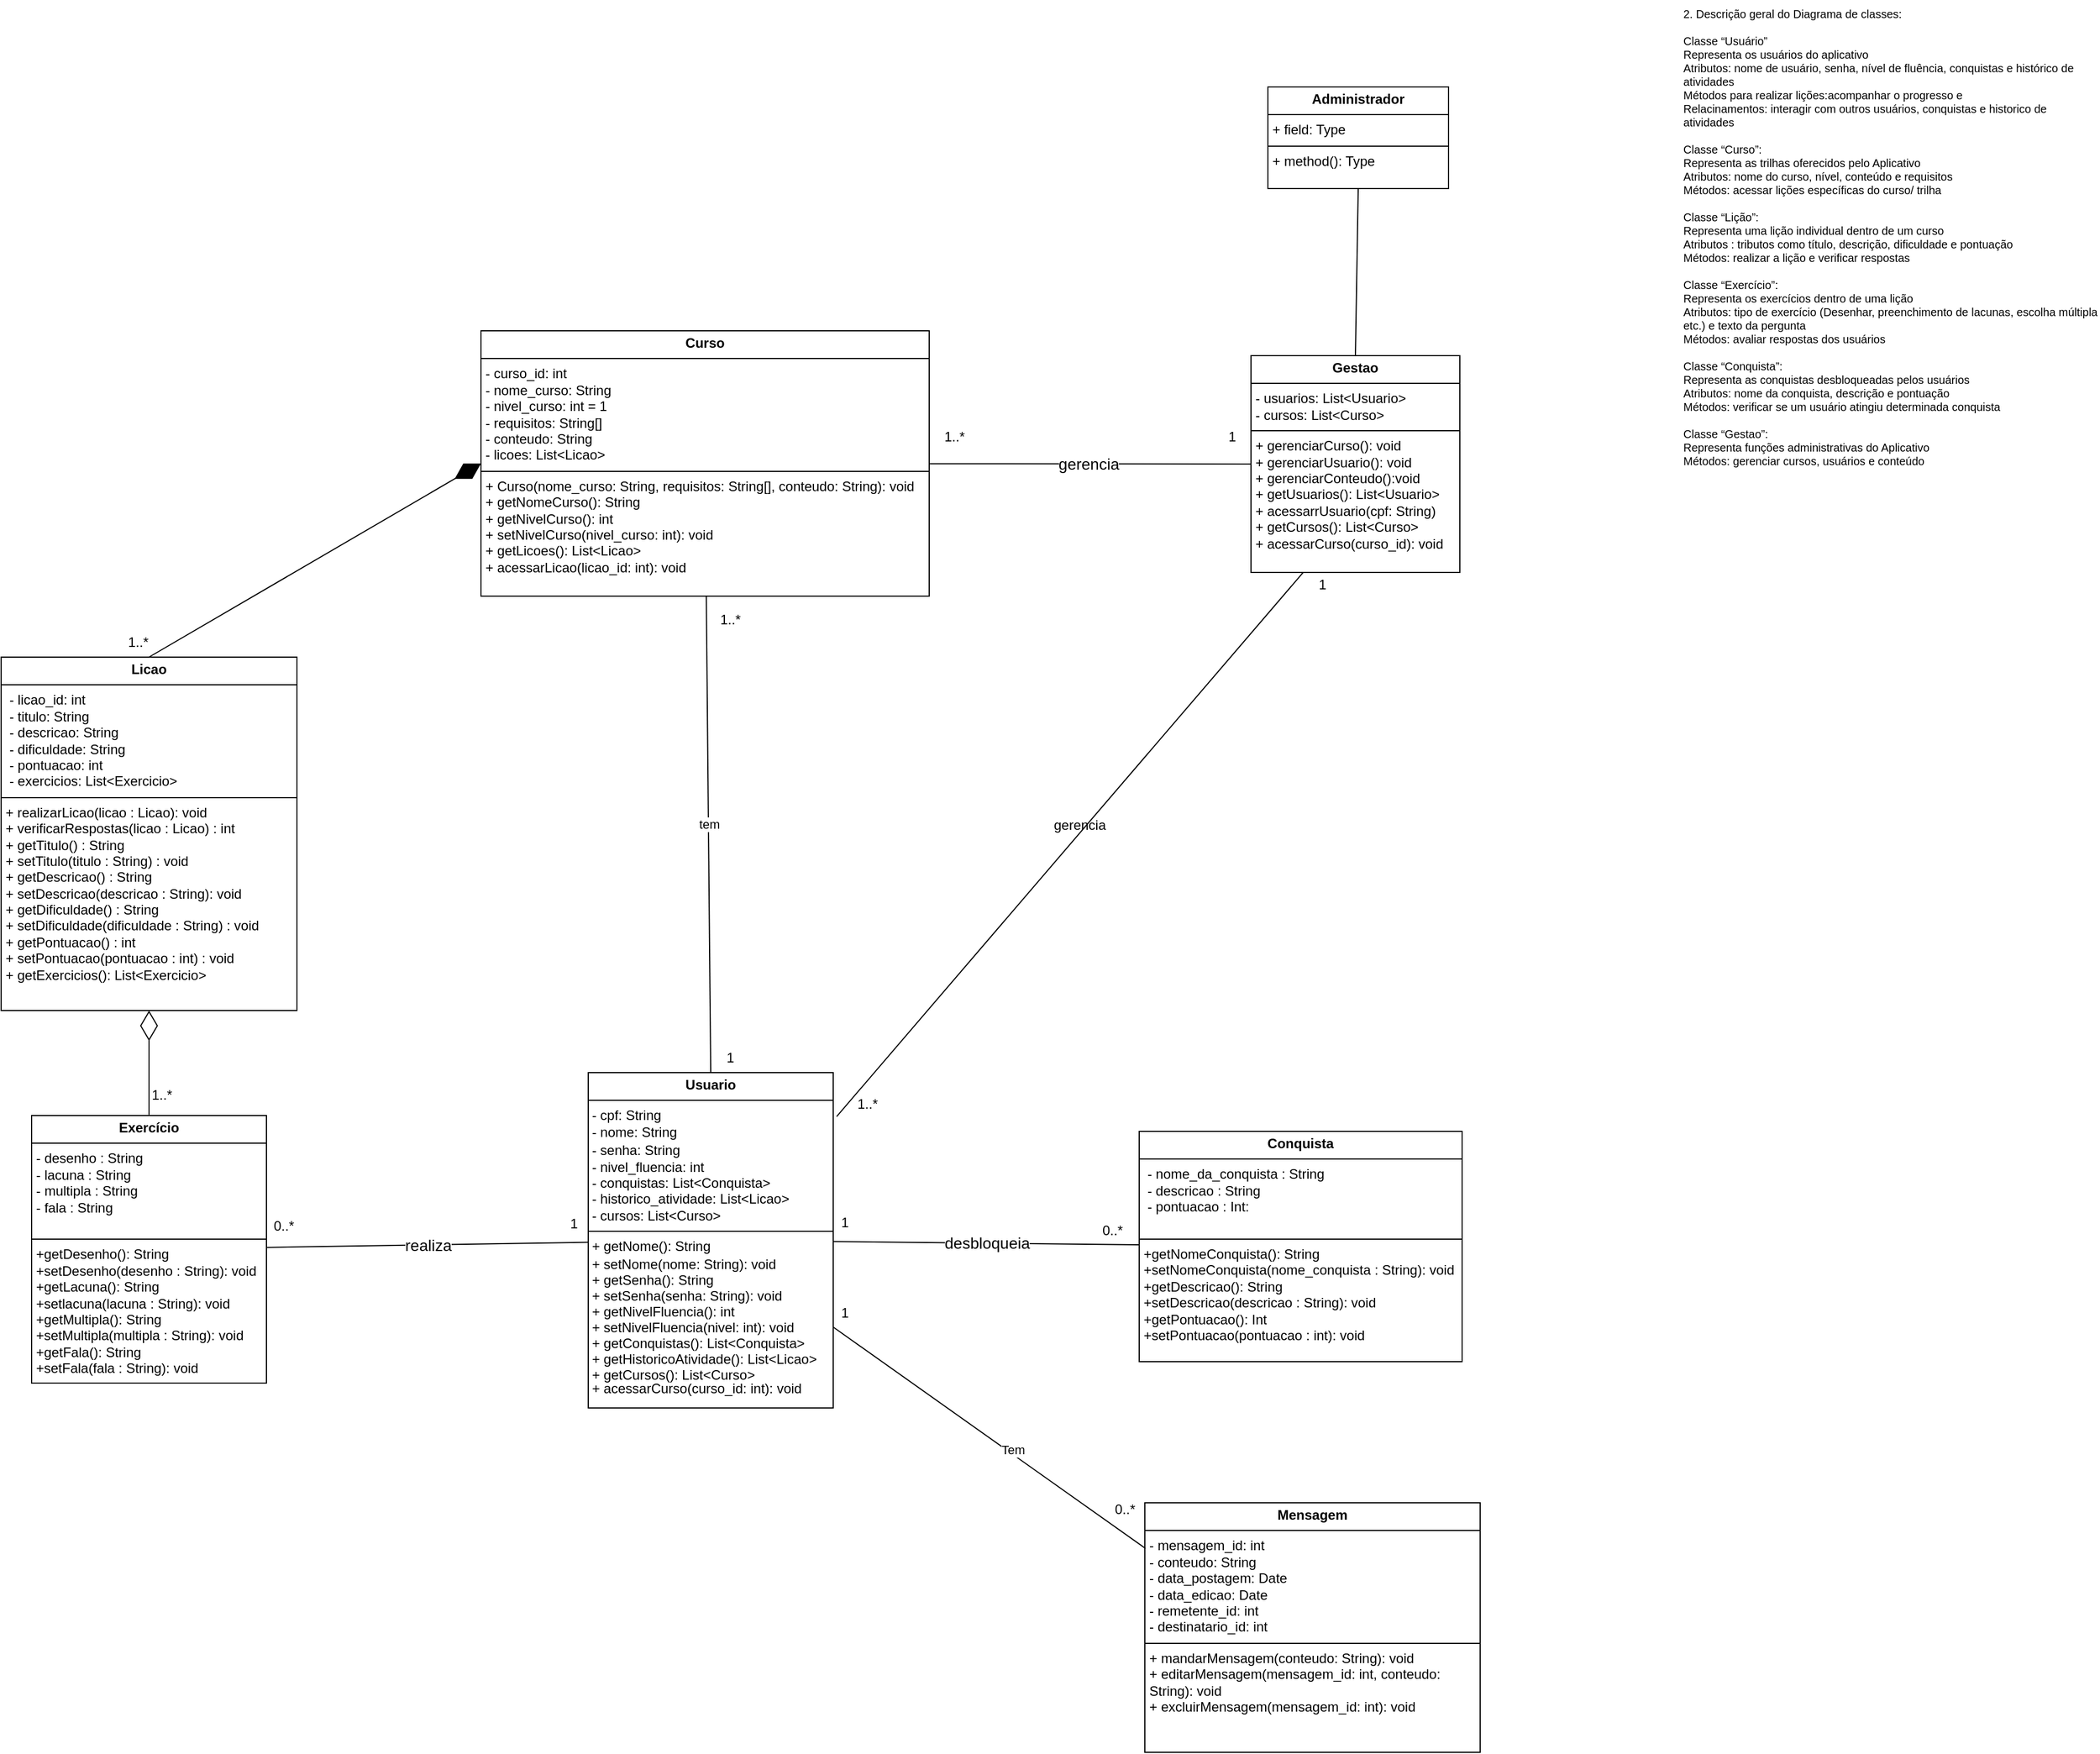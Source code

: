 <mxfile version="24.4.13" type="google">
  <diagram id="C5RBs43oDa-KdzZeNtuy" name="Page-1">
    <mxGraphModel grid="0" page="1" gridSize="10" guides="1" tooltips="1" connect="1" arrows="1" fold="1" pageScale="1" pageWidth="2000" pageHeight="2000" math="0" shadow="0">
      <root>
        <mxCell id="WIyWlLk6GJQsqaUBKTNV-0" />
        <mxCell id="WIyWlLk6GJQsqaUBKTNV-1" parent="WIyWlLk6GJQsqaUBKTNV-0" />
        <mxCell id="uLHPd-WeLsKuOtU__SRb-10" value="&lt;p style=&quot;margin:0px;margin-top:4px;text-align:center;&quot;&gt;&lt;b&gt;Usuario&lt;/b&gt;&lt;/p&gt;&lt;hr size=&quot;1&quot; style=&quot;border-style:solid;&quot;&gt;&amp;nbsp;- cpf: String&lt;br&gt;&lt;div&gt;&amp;nbsp;- nome: String&lt;div style=&quot;height:2px;&quot;&gt;&amp;nbsp;&lt;/div&gt;&amp;nbsp;- senha: String&lt;div&gt;&amp;nbsp;- nivel_fluencia: int&lt;/div&gt;&lt;div&gt;&amp;nbsp;- conquistas: List&amp;lt;Conquista&amp;gt;&lt;/div&gt;&lt;div&gt;&amp;nbsp;- historico_atividade: List&amp;lt;Licao&amp;gt;&lt;/div&gt;&lt;div&gt;&amp;nbsp;- cursos: List&amp;lt;Curso&amp;gt;&lt;br&gt;&lt;hr size=&quot;1&quot; style=&quot;border-style:solid;&quot;&gt;&lt;div style=&quot;height:2px;&quot;&gt;&amp;nbsp;+ getNome(): String&lt;/div&gt;&lt;/div&gt;&lt;div style=&quot;height:2px;&quot;&gt;&lt;br&gt;&lt;/div&gt;&lt;div style=&quot;height:2px;&quot;&gt;&lt;br&gt;&lt;/div&gt;&lt;div style=&quot;height:2px;&quot;&gt;&lt;br&gt;&lt;/div&gt;&lt;div style=&quot;height:2px;&quot;&gt;&lt;br&gt;&lt;/div&gt;&lt;div style=&quot;height:2px;&quot;&gt;&lt;br&gt;&lt;/div&gt;&lt;div style=&quot;height:2px;&quot;&gt;&lt;br&gt;&lt;/div&gt;&lt;div style=&quot;height:2px;&quot;&gt;&lt;br&gt;&lt;/div&gt;&lt;div style=&quot;height:2px;&quot;&gt;&amp;nbsp;+ setNome(nome: String): void&lt;br&gt;&lt;/div&gt;&lt;div style=&quot;height:2px;&quot;&gt;&lt;br&gt;&lt;/div&gt;&lt;div style=&quot;height:2px;&quot;&gt;&lt;br&gt;&lt;/div&gt;&lt;div style=&quot;height:2px;&quot;&gt;&lt;br&gt;&lt;/div&gt;&lt;div style=&quot;height:2px;&quot;&gt;&lt;br&gt;&lt;/div&gt;&lt;div style=&quot;height:2px;&quot;&gt;&lt;br&gt;&lt;/div&gt;&lt;div style=&quot;height:2px;&quot;&gt;&lt;br&gt;&lt;/div&gt;&lt;div style=&quot;height:2px;&quot;&gt;&amp;nbsp;&lt;span style=&quot;background-color: initial;&quot;&gt;+ getSenha(): String&lt;/span&gt;&lt;/div&gt;&lt;div style=&quot;height:2px;&quot;&gt;&lt;span style=&quot;background-color: initial;&quot;&gt;&lt;br&gt;&lt;/span&gt;&lt;/div&gt;&lt;div style=&quot;height:2px;&quot;&gt;&lt;span style=&quot;background-color: initial;&quot;&gt;&lt;br&gt;&lt;/span&gt;&lt;/div&gt;&lt;div style=&quot;height:2px;&quot;&gt;&lt;br&gt;&lt;/div&gt;&lt;div style=&quot;height:2px;&quot;&gt;&lt;span style=&quot;background-color: initial;&quot;&gt;&lt;br&gt;&lt;/span&gt;&lt;/div&gt;&lt;div style=&quot;height:2px;&quot;&gt;&lt;span style=&quot;background-color: initial;&quot;&gt;&lt;br&gt;&lt;/span&gt;&lt;/div&gt;&lt;div style=&quot;height:2px;&quot;&gt;&lt;span style=&quot;background-color: initial;&quot;&gt;&lt;br&gt;&lt;/span&gt;&lt;/div&gt;&lt;div style=&quot;height:2px;&quot;&gt;&lt;span style=&quot;background-color: initial;&quot;&gt;&amp;nbsp;&lt;/span&gt;&lt;span style=&quot;background-color: initial;&quot;&gt;+ setSenha(senha: String): void&lt;/span&gt;&lt;/div&gt;&lt;div style=&quot;height:2px;&quot;&gt;&lt;span style=&quot;background-color: initial;&quot;&gt;&lt;br&gt;&lt;/span&gt;&lt;/div&gt;&lt;div style=&quot;height:2px;&quot;&gt;&lt;span style=&quot;background-color: initial;&quot;&gt;&lt;br&gt;&lt;/span&gt;&lt;/div&gt;&lt;div style=&quot;height:2px;&quot;&gt;&lt;span style=&quot;background-color: initial;&quot;&gt;&lt;br&gt;&lt;/span&gt;&lt;/div&gt;&lt;div style=&quot;height:2px;&quot;&gt;&lt;br&gt;&lt;/div&gt;&lt;div style=&quot;height:2px;&quot;&gt;&lt;span style=&quot;background-color: initial;&quot;&gt;&lt;br&gt;&lt;/span&gt;&lt;/div&gt;&lt;div style=&quot;height:2px;&quot;&gt;&lt;span style=&quot;background-color: initial;&quot;&gt;&lt;br&gt;&lt;/span&gt;&lt;/div&gt;&lt;div style=&quot;height:2px;&quot;&gt;&lt;span style=&quot;background-color: initial;&quot;&gt;&amp;nbsp;&lt;/span&gt;&lt;span style=&quot;background-color: initial;&quot;&gt;+ getNivelFluencia(): int&lt;/span&gt;&lt;/div&gt;&lt;div style=&quot;height:2px;&quot;&gt;&lt;span style=&quot;background-color: initial;&quot;&gt;&lt;br&gt;&lt;/span&gt;&lt;/div&gt;&lt;div style=&quot;height:2px;&quot;&gt;&lt;span style=&quot;background-color: initial;&quot;&gt;&lt;br&gt;&lt;/span&gt;&lt;/div&gt;&lt;div style=&quot;height:2px;&quot;&gt;&lt;span style=&quot;background-color: initial;&quot;&gt;&lt;br&gt;&lt;/span&gt;&lt;/div&gt;&lt;div style=&quot;height:2px;&quot;&gt;&lt;span style=&quot;background-color: initial;&quot;&gt;&lt;br&gt;&lt;/span&gt;&lt;/div&gt;&lt;div style=&quot;height:2px;&quot;&gt;&lt;span style=&quot;background-color: initial;&quot;&gt;&lt;br&gt;&lt;/span&gt;&lt;/div&gt;&lt;div style=&quot;height:2px;&quot;&gt;&lt;br&gt;&lt;/div&gt;&lt;div style=&quot;height:2px;&quot;&gt;&lt;span style=&quot;background-color: initial;&quot;&gt;&amp;nbsp;&lt;/span&gt;&lt;span style=&quot;background-color: initial;&quot;&gt;+ setNivelFluencia(nivel: int): void&lt;/span&gt;&lt;/div&gt;&lt;div style=&quot;height:2px;&quot;&gt;&lt;span style=&quot;background-color: initial;&quot;&gt;&lt;br&gt;&lt;/span&gt;&lt;/div&gt;&lt;div style=&quot;height:2px;&quot;&gt;&lt;span style=&quot;background-color: initial;&quot;&gt;&lt;br&gt;&lt;/span&gt;&lt;/div&gt;&lt;div style=&quot;height:2px;&quot;&gt;&lt;span style=&quot;background-color: initial;&quot;&gt;&lt;br&gt;&lt;/span&gt;&lt;/div&gt;&lt;div style=&quot;height:2px;&quot;&gt;&lt;span style=&quot;background-color: initial;&quot;&gt;&lt;br&gt;&lt;/span&gt;&lt;/div&gt;&lt;div style=&quot;height:2px;&quot;&gt;&lt;br&gt;&lt;/div&gt;&lt;div style=&quot;height:2px;&quot;&gt;&lt;br&gt;&lt;/div&gt;&lt;div style=&quot;height:2px;&quot;&gt;&amp;nbsp;&lt;span style=&quot;background-color: initial;&quot;&gt;+ getConquistas(): List&amp;lt;Conquista&amp;gt;&lt;/span&gt;&lt;/div&gt;&lt;div style=&quot;height:2px;&quot;&gt;&lt;span style=&quot;background-color: initial;&quot;&gt;&lt;br&gt;&lt;/span&gt;&lt;/div&gt;&lt;div style=&quot;height:2px;&quot;&gt;&lt;span style=&quot;background-color: initial;&quot;&gt;&lt;br&gt;&lt;/span&gt;&lt;/div&gt;&lt;div style=&quot;height:2px;&quot;&gt;&lt;span style=&quot;background-color: initial;&quot;&gt;&lt;br&gt;&lt;/span&gt;&lt;/div&gt;&lt;div style=&quot;height:2px;&quot;&gt;&lt;span style=&quot;background-color: initial;&quot;&gt;&lt;br&gt;&lt;/span&gt;&lt;/div&gt;&lt;div style=&quot;height:2px;&quot;&gt;&lt;span style=&quot;background-color: initial;&quot;&gt;&lt;br&gt;&lt;/span&gt;&lt;/div&gt;&lt;div style=&quot;height:2px;&quot;&gt;&lt;span style=&quot;background-color: initial;&quot;&gt;&lt;br&gt;&lt;/span&gt;&lt;/div&gt;&lt;div style=&quot;height:2px;&quot;&gt;&lt;span style=&quot;background-color: initial;&quot;&gt;&amp;nbsp;&lt;/span&gt;&lt;span style=&quot;background-color: initial;&quot;&gt;+ getHistoricoAtividade(): List&amp;lt;Licao&amp;gt;&lt;/span&gt;&lt;/div&gt;&lt;/div&gt;&lt;div style=&quot;height:2px;&quot;&gt;&lt;span style=&quot;background-color: initial;&quot;&gt;&lt;br&gt;&lt;/span&gt;&lt;/div&gt;&lt;div style=&quot;height:2px;&quot;&gt;&lt;span style=&quot;background-color: initial;&quot;&gt;&lt;br&gt;&lt;/span&gt;&lt;/div&gt;&lt;div style=&quot;height:2px;&quot;&gt;&lt;span style=&quot;background-color: initial;&quot;&gt;&lt;br&gt;&lt;/span&gt;&lt;/div&gt;&lt;div style=&quot;height:2px;&quot;&gt;&lt;span style=&quot;background-color: initial;&quot;&gt;&lt;br&gt;&lt;/span&gt;&lt;/div&gt;&lt;div style=&quot;height:2px;&quot;&gt;&lt;span style=&quot;background-color: initial;&quot;&gt;&lt;br&gt;&lt;/span&gt;&lt;/div&gt;&lt;div style=&quot;height:2px;&quot;&gt;&lt;span style=&quot;background-color: initial;&quot;&gt;&lt;br&gt;&lt;/span&gt;&lt;/div&gt;&lt;div style=&quot;height:2px;&quot;&gt;&lt;span style=&quot;background-color: initial;&quot;&gt;&amp;nbsp;+ getCursos(): List&amp;lt;Curso&amp;gt;&lt;/span&gt;&lt;/div&gt;&lt;div style=&quot;height:2px;&quot;&gt;&lt;br&gt;&lt;/div&gt;&lt;div style=&quot;height:2px;&quot;&gt;&lt;br&gt;&lt;/div&gt;&lt;div style=&quot;height:2px;&quot;&gt;&lt;br&gt;&lt;/div&gt;&lt;div style=&quot;height:2px;&quot;&gt;&lt;br&gt;&lt;/div&gt;&lt;div style=&quot;height:2px;&quot;&gt;&lt;br&gt;&lt;/div&gt;&lt;div style=&quot;height:2px;&quot;&gt;&amp;nbsp;+ acessarCurso(curso_id: int): void&lt;/div&gt;" style="verticalAlign=top;align=left;overflow=fill;html=1;whiteSpace=wrap;" vertex="1" parent="WIyWlLk6GJQsqaUBKTNV-1">
          <mxGeometry x="658" y="1299" width="217" height="297" as="geometry" />
        </mxCell>
        <mxCell id="iNI3QpIDEYCqbAI5z-cM-3" value="&lt;div style=&quot;font-size: 10px;&quot;&gt;2. Descrição geral do Diagrama de classes:&amp;nbsp;&lt;/div&gt;&lt;div style=&quot;font-size: 10px;&quot;&gt;&lt;br style=&quot;font-size: 10px;&quot;&gt;&lt;/div&gt;&lt;div style=&quot;font-size: 10px;&quot;&gt;Classe “Usuário”&lt;/div&gt;&lt;div style=&quot;font-size: 10px;&quot;&gt;Representa os usuários do aplicativo&lt;/div&gt;&lt;div style=&quot;font-size: 10px;&quot;&gt;Atributos: nome de usuário, senha, nível de fluência, conquistas e histórico de atividades&lt;/div&gt;&lt;div style=&quot;font-size: 10px;&quot;&gt;Métodos para realizar lições:acompanhar o progresso e&amp;nbsp;&lt;/div&gt;&lt;div style=&quot;font-size: 10px;&quot;&gt;Relacinamentos: interagir com outros usuários, conquistas e historico de atividades&lt;/div&gt;&lt;div style=&quot;font-size: 10px;&quot;&gt;&lt;br style=&quot;font-size: 10px;&quot;&gt;&lt;/div&gt;&lt;div style=&quot;font-size: 10px;&quot;&gt;Classe “Curso”:&lt;/div&gt;&lt;div style=&quot;font-size: 10px;&quot;&gt;Representa as trilhas oferecidos pelo Aplicativo&lt;/div&gt;&lt;div style=&quot;font-size: 10px;&quot;&gt;Atributos: nome do curso, nível, conteúdo e requisitos&lt;/div&gt;&lt;div style=&quot;font-size: 10px;&quot;&gt;Métodos: acessar lições específicas do curso/ trilha&lt;/div&gt;&lt;div style=&quot;font-size: 10px;&quot;&gt;&lt;br style=&quot;font-size: 10px;&quot;&gt;&lt;/div&gt;&lt;div style=&quot;font-size: 10px;&quot;&gt;Classe “Lição”:&lt;/div&gt;&lt;div style=&quot;font-size: 10px;&quot;&gt;Representa uma lição individual dentro de um curso&amp;nbsp;&lt;/div&gt;&lt;div style=&quot;font-size: 10px;&quot;&gt;Atributos : tributos como título, descrição, dificuldade e pontuação&lt;/div&gt;&lt;div style=&quot;font-size: 10px;&quot;&gt;Métodos: realizar a lição e verificar respostas&lt;/div&gt;&lt;div style=&quot;font-size: 10px;&quot;&gt;&lt;br style=&quot;font-size: 10px;&quot;&gt;&lt;/div&gt;&lt;div style=&quot;font-size: 10px;&quot;&gt;Classe “Exercício”:&lt;/div&gt;&lt;div style=&quot;font-size: 10px;&quot;&gt;Representa os exercícios dentro de uma lição&lt;/div&gt;&lt;div style=&quot;font-size: 10px;&quot;&gt;Atributos: tipo de exercício (Desenhar, preenchimento de lacunas, escolha múltipla etc.) e texto da pergunta&lt;/div&gt;&lt;div style=&quot;font-size: 10px;&quot;&gt;Métodos: avaliar respostas dos usuários&lt;/div&gt;&lt;div style=&quot;font-size: 10px;&quot;&gt;&lt;br style=&quot;font-size: 10px;&quot;&gt;&lt;/div&gt;&lt;div style=&quot;font-size: 10px;&quot;&gt;Classe “Conquista”:&lt;/div&gt;&lt;div style=&quot;font-size: 10px;&quot;&gt;Representa as conquistas desbloqueadas pelos usuários&lt;/div&gt;&lt;div style=&quot;font-size: 10px;&quot;&gt;Atributos: nome da conquista, descrição e pontuação&lt;/div&gt;&lt;div style=&quot;font-size: 10px;&quot;&gt;Métodos: verificar se um usuário atingiu determinada conquista&lt;/div&gt;&lt;div style=&quot;font-size: 10px;&quot;&gt;&lt;br style=&quot;font-size: 10px;&quot;&gt;&lt;/div&gt;&lt;div style=&quot;font-size: 10px;&quot;&gt;Classe “Gestao”:&lt;/div&gt;&lt;div style=&quot;font-size: 10px;&quot;&gt;Representa funções administrativas do Aplicativo&lt;/div&gt;&lt;div style=&quot;font-size: 10px;&quot;&gt;Métodos: gerenciar cursos, usuários e conteúdo&lt;/div&gt;&lt;div style=&quot;font-size: 10px;&quot;&gt;&lt;br style=&quot;font-size: 10px;&quot;&gt;&lt;/div&gt;" style="text;html=1;align=left;verticalAlign=top;whiteSpace=wrap;rounded=0;fontFamily=Arial;fontSize=10;" vertex="1" parent="WIyWlLk6GJQsqaUBKTNV-1">
          <mxGeometry x="1626" y="349" width="370" height="427" as="geometry" />
        </mxCell>
        <mxCell id="uLHPd-WeLsKuOtU__SRb-13" value="&lt;p style=&quot;margin:0px;margin-top:4px;text-align:center;&quot;&gt;&lt;b&gt;Conquista&lt;/b&gt;&lt;/p&gt;&lt;hr size=&quot;1&quot; style=&quot;border-style:solid;&quot;&gt;&lt;p style=&quot;margin:0px;margin-left:4px;&quot;&gt;&lt;span style=&quot;background-color: initial;&quot;&gt;&amp;nbsp;- nome_da_conquista :&amp;nbsp;&lt;/span&gt;&lt;span style=&quot;background-color: initial;&quot;&gt;String&lt;/span&gt;&lt;/p&gt;&lt;p style=&quot;margin:0px;margin-left:4px;&quot;&gt;&amp;nbsp;- descricao :&amp;nbsp;&lt;span style=&quot;background-color: initial;&quot;&gt;String&lt;/span&gt;&lt;/p&gt;&lt;p style=&quot;margin:0px;margin-left:4px;&quot;&gt;&amp;nbsp;- pontuacao :&amp;nbsp;&lt;span style=&quot;background-color: initial;&quot;&gt;Int:&lt;/span&gt;&lt;/p&gt;&lt;p style=&quot;margin:0px;margin-left:4px;&quot;&gt;&lt;br&gt;&lt;/p&gt;&lt;hr size=&quot;1&quot; style=&quot;border-style:solid;&quot;&gt;&lt;p style=&quot;margin:0px;margin-left:4px;&quot;&gt;+getNomeConquista(): String&lt;/p&gt;&lt;p style=&quot;margin:0px;margin-left:4px;&quot;&gt;+setNomeConquista(nome_conquista : String): void&lt;/p&gt;&lt;p style=&quot;margin:0px;margin-left:4px;&quot;&gt;+getDescricao(): String&lt;/p&gt;&lt;p style=&quot;margin:0px;margin-left:4px;&quot;&gt;+setDescricao(descricao : String): void&lt;/p&gt;&lt;p style=&quot;margin:0px;margin-left:4px;&quot;&gt;&lt;span style=&quot;background-color: initial;&quot;&gt;+getPontuacao(): Int&lt;/span&gt;&lt;br&gt;&lt;/p&gt;&lt;p style=&quot;margin:0px;margin-left:4px;&quot;&gt;+setPontuacao(pontuacao : int): void&lt;/p&gt;&lt;p style=&quot;margin:0px;margin-left:4px;&quot;&gt;&lt;br&gt;&lt;/p&gt;" style="verticalAlign=top;align=left;overflow=fill;html=1;whiteSpace=wrap;" vertex="1" parent="WIyWlLk6GJQsqaUBKTNV-1">
          <mxGeometry x="1146" y="1351" width="286" height="204" as="geometry" />
        </mxCell>
        <mxCell id="g0dUaNiGtpUNUDLyV6Ch-3" value="&lt;p style=&quot;margin:0px;margin-top:4px;text-align:center;&quot;&gt;&lt;b&gt;Exercício&lt;/b&gt;&lt;/p&gt;&lt;hr size=&quot;1&quot; style=&quot;border-style:solid;&quot;&gt;&lt;p style=&quot;margin:0px;margin-left:4px;&quot;&gt;&lt;span style=&quot;font-family: Arial; background-color: initial;&quot;&gt;- desenho : String&lt;/span&gt;&lt;br&gt;&lt;/p&gt;&lt;p style=&quot;margin:0px;margin-left:4px;&quot;&gt;&lt;font style=&quot;font-size: 12px;&quot;&gt;&lt;span style=&quot;font-family: Arial;&quot;&gt;- lacuna :&amp;nbsp;&lt;/span&gt;&lt;span style=&quot;font-family: Arial; background-color: initial;&quot;&gt;String&lt;/span&gt;&lt;span style=&quot;font-family: Arial;&quot;&gt;&lt;font style=&quot;font-size: 12px;&quot;&gt;&lt;br&gt;&lt;/font&gt;&lt;/span&gt;&lt;/font&gt;&lt;/p&gt;&lt;p style=&quot;margin:0px;margin-left:4px;&quot;&gt;&lt;span style=&quot;font-family: Arial;&quot;&gt;&lt;font style=&quot;font-size: 12px;&quot;&gt;- multipla :&amp;nbsp;&lt;/font&gt;&lt;/span&gt;&lt;span style=&quot;font-family: Arial; background-color: initial;&quot;&gt;String&lt;/span&gt;&lt;/p&gt;&lt;p style=&quot;margin:0px;margin-left:4px;&quot;&gt;&lt;span style=&quot;font-family: Arial;&quot;&gt;&lt;font style=&quot;font-size: 12px;&quot;&gt;- fala : String&lt;/font&gt;&lt;/span&gt;&lt;/p&gt;&lt;p style=&quot;margin:0px;margin-left:4px;&quot;&gt;&lt;br&gt;&lt;/p&gt;&lt;hr size=&quot;1&quot; style=&quot;border-style:solid;&quot;&gt;&lt;p style=&quot;margin:0px;margin-left:4px;&quot;&gt;&lt;span style=&quot;background-color: initial;&quot;&gt;+getDesenho(): String&lt;/span&gt;&lt;br&gt;&lt;/p&gt;&lt;p style=&quot;margin: 0px 0px 0px 4px;&quot;&gt;+setDesenho(desenho : String): void&lt;/p&gt;&lt;p style=&quot;margin: 0px 0px 0px 4px;&quot;&gt;+getLacuna(): String&lt;/p&gt;&lt;p style=&quot;margin: 0px 0px 0px 4px;&quot;&gt;+setlacuna(lacuna : String): void&lt;/p&gt;&lt;p style=&quot;margin: 0px 0px 0px 4px;&quot;&gt;+getMultipla(): String&lt;/p&gt;&lt;p style=&quot;margin: 0px 0px 0px 4px;&quot;&gt;+setMultipla(multipla&amp;nbsp;: String): void&lt;/p&gt;&lt;p style=&quot;margin: 0px 0px 0px 4px;&quot;&gt;+getFala(): String&lt;/p&gt;&lt;p style=&quot;margin: 0px 0px 0px 4px;&quot;&gt;+setFala(fala : String): void&lt;/p&gt;" style="verticalAlign=top;align=left;overflow=fill;html=1;whiteSpace=wrap;" vertex="1" parent="WIyWlLk6GJQsqaUBKTNV-1">
          <mxGeometry x="165" y="1337" width="208" height="237" as="geometry" />
        </mxCell>
        <mxCell id="g0dUaNiGtpUNUDLyV6Ch-10" value="&lt;p style=&quot;margin:0px;margin-top:4px;text-align:center;&quot;&gt;&lt;b&gt;Licao&lt;/b&gt;&lt;/p&gt;&lt;hr size=&quot;1&quot; style=&quot;border-style:solid;&quot;&gt;&lt;p style=&quot;margin:0px;margin-left:4px;&quot;&gt;&lt;span style=&quot;background-color: initial;&quot;&gt;&amp;nbsp;- licao_id: int&lt;/span&gt;&lt;/p&gt;&lt;p style=&quot;margin:0px;margin-left:4px;&quot;&gt;&lt;span style=&quot;background-color: initial;&quot;&gt;&amp;nbsp;- titulo: String&lt;/span&gt;&lt;br&gt;&lt;/p&gt;&lt;p style=&quot;margin:0px;margin-left:4px;&quot;&gt;&amp;nbsp;- descricao: String&lt;/p&gt;&lt;p style=&quot;margin:0px;margin-left:4px;&quot;&gt;&amp;nbsp;- dificuldade: String&lt;/p&gt;&lt;p style=&quot;margin:0px;margin-left:4px;&quot;&gt;&lt;span style=&quot;background-color: initial;&quot;&gt;&amp;nbsp;-&amp;nbsp;&lt;/span&gt;&lt;span style=&quot;background-color: initial;&quot;&gt;pontuacao: int&lt;/span&gt;&lt;span style=&quot;background-color: initial;&quot;&gt;&amp;nbsp;&lt;/span&gt;&lt;/p&gt;&lt;p style=&quot;margin:0px;margin-left:4px;&quot;&gt;&lt;span style=&quot;background-color: initial;&quot;&gt;&amp;nbsp;- exercicios: List&amp;lt;Exercicio&amp;gt;&lt;/span&gt;&lt;/p&gt;&lt;hr size=&quot;1&quot; style=&quot;border-style:solid;&quot;&gt;&lt;p style=&quot;margin:0px;margin-left:4px;&quot;&gt;+ realizarLicao(licao : Licao): void&lt;/p&gt;&lt;p style=&quot;margin:0px;margin-left:4px;&quot;&gt;+ verificarRespostas(licao : Licao) : int&lt;/p&gt;&lt;p style=&quot;margin:0px;margin-left:4px;&quot;&gt;+ getTitulo() : String&lt;/p&gt;&lt;p style=&quot;margin:0px;margin-left:4px;&quot;&gt;+ setTitulo(titulo : String) : void&lt;/p&gt;&lt;p style=&quot;margin:0px;margin-left:4px;&quot;&gt;+ getDescricao() : String&lt;/p&gt;&lt;p style=&quot;margin:0px;margin-left:4px;&quot;&gt;+ setDescricao(descricao : String): void&lt;/p&gt;&lt;p style=&quot;margin:0px;margin-left:4px;&quot;&gt;+ getDificuldade() : String&lt;/p&gt;&lt;p style=&quot;margin:0px;margin-left:4px;&quot;&gt;+ setDificuldade(dificuldade : String) : void&lt;/p&gt;&lt;p style=&quot;margin:0px;margin-left:4px;&quot;&gt;+ getPontuacao() : int&lt;/p&gt;&lt;p style=&quot;margin:0px;margin-left:4px;&quot;&gt;+ setPontuacao(pontuacao : int) : void&amp;nbsp;&lt;/p&gt;&lt;p style=&quot;margin:0px;margin-left:4px;&quot;&gt;+ getExercicios(): List&amp;lt;Exercicio&amp;gt;&lt;/p&gt;&lt;p style=&quot;margin:0px;margin-left:4px;&quot;&gt;&lt;br&gt;&lt;/p&gt;" style="verticalAlign=top;align=left;overflow=fill;html=1;whiteSpace=wrap;" vertex="1" parent="WIyWlLk6GJQsqaUBKTNV-1">
          <mxGeometry x="138" y="931" width="262" height="313" as="geometry" />
        </mxCell>
        <mxCell id="uLHPd-WeLsKuOtU__SRb-15" value="&lt;p style=&quot;margin:0px;margin-top:4px;text-align:center;&quot;&gt;&lt;b&gt;Curso&lt;/b&gt;&lt;/p&gt;&lt;hr size=&quot;1&quot; style=&quot;border-style:solid;&quot;&gt;&lt;p style=&quot;margin:0px;margin-left:4px;&quot;&gt;- curso_id: int&lt;/p&gt;&lt;p style=&quot;margin:0px;margin-left:4px;&quot;&gt;- nome_curso: String&lt;/p&gt;&lt;p style=&quot;margin:0px;margin-left:4px;&quot;&gt;- nivel_curso: int = 1&lt;/p&gt;&lt;p style=&quot;margin:0px;margin-left:4px;&quot;&gt;- requisitos: String[]&lt;/p&gt;&lt;p style=&quot;margin:0px;margin-left:4px;&quot;&gt;- conteudo: String&lt;/p&gt;&lt;p style=&quot;margin:0px;margin-left:4px;&quot;&gt;- licoes: List&amp;lt;Licao&amp;gt;&lt;/p&gt;&lt;hr size=&quot;1&quot; style=&quot;border-style:solid;&quot;&gt;&lt;p style=&quot;margin:0px;margin-left:4px;&quot;&gt;+ Curso(nome_curso: String, requisitos: String[], conteudo: String): void&lt;/p&gt;&lt;p style=&quot;margin:0px;margin-left:4px;&quot;&gt;+ getNomeCurso(): String&lt;/p&gt;&lt;p style=&quot;margin:0px;margin-left:4px;&quot;&gt;+ getNivelCurso(): int&lt;/p&gt;&lt;p style=&quot;margin:0px;margin-left:4px;&quot;&gt;+ setNivelCurso(nivel_curso: int): void&lt;/p&gt;&lt;p style=&quot;margin:0px;margin-left:4px;&quot;&gt;+ getLicoes(): List&amp;lt;Licao&amp;gt;&lt;/p&gt;&lt;p style=&quot;margin:0px;margin-left:4px;&quot;&gt;+ acessarLicao(licao_id: int): void&lt;br&gt;&lt;/p&gt;" style="verticalAlign=top;align=left;overflow=fill;html=1;whiteSpace=wrap;" vertex="1" parent="WIyWlLk6GJQsqaUBKTNV-1">
          <mxGeometry x="563" y="642" width="397" height="235" as="geometry" />
        </mxCell>
        <mxCell id="1rHye4AVxo-PGMUvoJVq-4" value="&lt;font style=&quot;font-size: 14px;&quot;&gt;realiza&lt;/font&gt;" style="endArrow=none;html=1;rounded=0;" edge="1" parent="WIyWlLk6GJQsqaUBKTNV-1" source="uLHPd-WeLsKuOtU__SRb-10" target="g0dUaNiGtpUNUDLyV6Ch-3">
          <mxGeometry width="50" height="50" relative="1" as="geometry">
            <mxPoint x="638.044" y="1299.5" as="sourcePoint" />
            <mxPoint x="252" y="1302.5" as="targetPoint" />
          </mxGeometry>
        </mxCell>
        <mxCell id="1rHye4AVxo-PGMUvoJVq-13" value="&lt;font style=&quot;font-size: 14px;&quot;&gt;gerencia&lt;/font&gt;" style="endArrow=none;html=1;rounded=0;exitX=0;exitY=0.5;exitDx=0;exitDy=0;" edge="1" parent="WIyWlLk6GJQsqaUBKTNV-1" source="7JnjimEteklTVl5KDzVy-1" target="uLHPd-WeLsKuOtU__SRb-15">
          <mxGeometry x="0.011" width="50" height="50" relative="1" as="geometry">
            <mxPoint x="317" y="696.5" as="sourcePoint" />
            <mxPoint x="420" y="832" as="targetPoint" />
            <mxPoint as="offset" />
          </mxGeometry>
        </mxCell>
        <mxCell id="1rHye4AVxo-PGMUvoJVq-15" value="1" style="text;html=1;align=center;verticalAlign=middle;resizable=0;points=[];autosize=1;strokeColor=none;fillColor=none;" vertex="1" parent="WIyWlLk6GJQsqaUBKTNV-1">
          <mxGeometry x="872" y="1419" width="25" height="26" as="geometry" />
        </mxCell>
        <mxCell id="1rHye4AVxo-PGMUvoJVq-16" value="0..*" style="text;html=1;align=center;verticalAlign=middle;resizable=0;points=[];autosize=1;strokeColor=none;fillColor=none;" vertex="1" parent="WIyWlLk6GJQsqaUBKTNV-1">
          <mxGeometry x="1104" y="1426" width="36" height="26" as="geometry" />
        </mxCell>
        <mxCell id="1rHye4AVxo-PGMUvoJVq-21" value="1..*" style="text;html=1;align=center;verticalAlign=middle;resizable=0;points=[];autosize=1;strokeColor=none;fillColor=none;" vertex="1" parent="WIyWlLk6GJQsqaUBKTNV-1">
          <mxGeometry x="262" y="1306" width="36" height="26" as="geometry" />
        </mxCell>
        <mxCell id="1rHye4AVxo-PGMUvoJVq-23" value="1..*" style="text;html=1;align=center;verticalAlign=middle;resizable=0;points=[];autosize=1;strokeColor=none;fillColor=none;" vertex="1" parent="WIyWlLk6GJQsqaUBKTNV-1">
          <mxGeometry x="241" y="905" width="36" height="26" as="geometry" />
        </mxCell>
        <mxCell id="1rHye4AVxo-PGMUvoJVq-24" value="1" style="text;html=1;align=center;verticalAlign=middle;resizable=0;points=[];autosize=1;strokeColor=none;fillColor=none;" vertex="1" parent="WIyWlLk6GJQsqaUBKTNV-1">
          <mxGeometry x="1215" y="723" width="25" height="26" as="geometry" />
        </mxCell>
        <mxCell id="1rHye4AVxo-PGMUvoJVq-26" value="1..&lt;span style=&quot;background-color: initial;&quot;&gt;*&lt;/span&gt;" style="text;html=1;align=center;verticalAlign=middle;resizable=0;points=[];autosize=1;strokeColor=none;fillColor=none;" vertex="1" parent="WIyWlLk6GJQsqaUBKTNV-1">
          <mxGeometry x="964" y="723" width="36" height="26" as="geometry" />
        </mxCell>
        <mxCell id="1rHye4AVxo-PGMUvoJVq-29" value="" style="endArrow=diamondThin;endFill=0;endSize=24;html=1;rounded=0;" edge="1" parent="WIyWlLk6GJQsqaUBKTNV-1" source="g0dUaNiGtpUNUDLyV6Ch-3" target="g0dUaNiGtpUNUDLyV6Ch-10">
          <mxGeometry width="160" relative="1" as="geometry">
            <mxPoint x="279" y="1064.5" as="sourcePoint" />
            <mxPoint x="439" y="1064.5" as="targetPoint" />
          </mxGeometry>
        </mxCell>
        <mxCell id="1rHye4AVxo-PGMUvoJVq-30" value="&lt;font style=&quot;font-size: 14px;&quot;&gt;desbloqueia&lt;/font&gt;" style="endArrow=none;html=1;rounded=0;" edge="1" parent="WIyWlLk6GJQsqaUBKTNV-1" source="uLHPd-WeLsKuOtU__SRb-13" target="uLHPd-WeLsKuOtU__SRb-10">
          <mxGeometry width="50" height="50" relative="1" as="geometry">
            <mxPoint x="182" y="1796" as="sourcePoint" />
            <mxPoint x="232" y="1746" as="targetPoint" />
          </mxGeometry>
        </mxCell>
        <mxCell id="1rHye4AVxo-PGMUvoJVq-34" value="" style="endArrow=diamondThin;endFill=1;endSize=24;html=1;rounded=0;exitX=0.5;exitY=0;exitDx=0;exitDy=0;entryX=0;entryY=0.5;entryDx=0;entryDy=0;" edge="1" parent="WIyWlLk6GJQsqaUBKTNV-1" source="g0dUaNiGtpUNUDLyV6Ch-10" target="uLHPd-WeLsKuOtU__SRb-15">
          <mxGeometry width="160" relative="1" as="geometry">
            <mxPoint x="386" y="869" as="sourcePoint" />
            <mxPoint x="546" y="869" as="targetPoint" />
          </mxGeometry>
        </mxCell>
        <mxCell id="7JnjimEteklTVl5KDzVy-1" value="&lt;p style=&quot;margin:0px;margin-top:4px;text-align:center;&quot;&gt;&lt;b&gt;Gestao&lt;/b&gt;&lt;/p&gt;&lt;hr size=&quot;1&quot; style=&quot;border-style:solid;&quot;&gt;&lt;p style=&quot;margin:0px;margin-left:4px;&quot;&gt;- usuarios: List&amp;lt;Usuario&amp;gt;&lt;/p&gt;&lt;p style=&quot;margin:0px;margin-left:4px;&quot;&gt;- cursos: List&amp;lt;Curso&amp;gt;&lt;/p&gt;&lt;hr size=&quot;1&quot; style=&quot;border-style:solid;&quot;&gt;&lt;p style=&quot;margin: 0px 0px 0px 4px;&quot;&gt;+ gerenciarCurso(): void&lt;/p&gt;&lt;p style=&quot;margin: 0px 0px 0px 4px;&quot;&gt;+ gerenciarUsuario(): void&lt;/p&gt;&lt;p style=&quot;margin: 0px 0px 0px 4px;&quot;&gt;+ gerenciarConteudo():void&lt;/p&gt;&lt;p style=&quot;margin: 0px 0px 0px 4px;&quot;&gt;+ getUsuarios(): List&amp;lt;Usuario&amp;gt;&lt;/p&gt;&lt;p style=&quot;margin: 0px 0px 0px 4px;&quot;&gt;+ acessarrUsuario(cpf: String)&lt;/p&gt;&lt;p style=&quot;margin: 0px 0px 0px 4px;&quot;&gt;+ getCursos(): List&amp;lt;Curso&amp;gt;&lt;/p&gt;&lt;p style=&quot;margin: 0px 0px 0px 4px;&quot;&gt;+ acessarCurso(curso_id): void&lt;/p&gt;" style="verticalAlign=top;align=left;overflow=fill;html=1;whiteSpace=wrap;" vertex="1" parent="WIyWlLk6GJQsqaUBKTNV-1">
          <mxGeometry x="1245" y="664" width="185" height="192" as="geometry" />
        </mxCell>
        <mxCell id="1rHye4AVxo-PGMUvoJVq-45" value="1" style="text;html=1;align=center;verticalAlign=middle;resizable=0;points=[];autosize=1;strokeColor=none;fillColor=none;" vertex="1" parent="WIyWlLk6GJQsqaUBKTNV-1">
          <mxGeometry x="632" y="1420" width="25" height="26" as="geometry" />
        </mxCell>
        <mxCell id="1rHye4AVxo-PGMUvoJVq-47" value="0..*" style="text;html=1;align=center;verticalAlign=middle;resizable=0;points=[];autosize=1;strokeColor=none;fillColor=none;" vertex="1" parent="WIyWlLk6GJQsqaUBKTNV-1">
          <mxGeometry x="370" y="1422" width="36" height="26" as="geometry" />
        </mxCell>
        <mxCell id="2bIF035ZwMbnVyKAeLHf-6" value="" style="endArrow=none;html=1;rounded=0;exitX=0.5;exitY=0;exitDx=0;exitDy=0;" edge="1" parent="WIyWlLk6GJQsqaUBKTNV-1" source="uLHPd-WeLsKuOtU__SRb-10" target="uLHPd-WeLsKuOtU__SRb-15">
          <mxGeometry width="50" height="50" relative="1" as="geometry">
            <mxPoint x="965.085" y="698.075" as="sourcePoint" />
            <mxPoint x="1048" y="703" as="targetPoint" />
          </mxGeometry>
        </mxCell>
        <mxCell id="7JnjimEteklTVl5KDzVy-3" value="tem" style="edgeLabel;html=1;align=center;verticalAlign=middle;resizable=0;points=[];" connectable="0" vertex="1" parent="2bIF035ZwMbnVyKAeLHf-6">
          <mxGeometry x="0.043" relative="1" as="geometry">
            <mxPoint as="offset" />
          </mxGeometry>
        </mxCell>
        <mxCell id="2bIF035ZwMbnVyKAeLHf-8" value="1" style="text;html=1;align=center;verticalAlign=middle;whiteSpace=wrap;rounded=0;" vertex="1" parent="WIyWlLk6GJQsqaUBKTNV-1">
          <mxGeometry x="754" y="1271" width="60" height="30" as="geometry" />
        </mxCell>
        <mxCell id="2bIF035ZwMbnVyKAeLHf-9" value="1..*" style="text;html=1;align=center;verticalAlign=middle;whiteSpace=wrap;rounded=0;" vertex="1" parent="WIyWlLk6GJQsqaUBKTNV-1">
          <mxGeometry x="754" y="883" width="60" height="30" as="geometry" />
        </mxCell>
        <mxCell id="rBhNsJNBUn5vqU64XfGX-0" value="" style="endArrow=none;html=1;rounded=0;exitX=1.014;exitY=0.131;exitDx=0;exitDy=0;exitPerimeter=0;entryX=0.25;entryY=1;entryDx=0;entryDy=0;" edge="1" parent="WIyWlLk6GJQsqaUBKTNV-1" source="uLHPd-WeLsKuOtU__SRb-10" target="7JnjimEteklTVl5KDzVy-1">
          <mxGeometry width="50" height="50" relative="1" as="geometry">
            <mxPoint x="934" y="1170" as="sourcePoint" />
            <mxPoint x="984" y="1120" as="targetPoint" />
          </mxGeometry>
        </mxCell>
        <mxCell id="rBhNsJNBUn5vqU64XfGX-1" value="gerencia" style="text;html=1;align=center;verticalAlign=middle;resizable=0;points=[];autosize=1;strokeColor=none;fillColor=none;" vertex="1" parent="WIyWlLk6GJQsqaUBKTNV-1">
          <mxGeometry x="1061" y="1067" width="64" height="26" as="geometry" />
        </mxCell>
        <mxCell id="rBhNsJNBUn5vqU64XfGX-2" value="1" style="text;html=1;align=center;verticalAlign=middle;resizable=0;points=[];autosize=1;strokeColor=none;fillColor=none;" vertex="1" parent="WIyWlLk6GJQsqaUBKTNV-1">
          <mxGeometry x="1295" y="854" width="25" height="26" as="geometry" />
        </mxCell>
        <mxCell id="rBhNsJNBUn5vqU64XfGX-3" value="1..&lt;span style=&quot;background-color: initial;&quot;&gt;*&lt;/span&gt;" style="text;html=1;align=center;verticalAlign=middle;resizable=0;points=[];autosize=1;strokeColor=none;fillColor=none;" vertex="1" parent="WIyWlLk6GJQsqaUBKTNV-1">
          <mxGeometry x="887" y="1314" width="36" height="26" as="geometry" />
        </mxCell>
        <mxCell id="7JnjimEteklTVl5KDzVy-4" value="&lt;p style=&quot;margin:0px;margin-top:4px;text-align:center;&quot;&gt;&lt;b&gt;Administrador&lt;/b&gt;&lt;/p&gt;&lt;hr size=&quot;1&quot; style=&quot;border-style:solid;&quot;&gt;&lt;p style=&quot;margin:0px;margin-left:4px;&quot;&gt;+ field: Type&lt;/p&gt;&lt;hr size=&quot;1&quot; style=&quot;border-style:solid;&quot;&gt;&lt;p style=&quot;margin:0px;margin-left:4px;&quot;&gt;+ method(): Type&lt;/p&gt;" style="verticalAlign=top;align=left;overflow=fill;html=1;whiteSpace=wrap;" vertex="1" parent="WIyWlLk6GJQsqaUBKTNV-1">
          <mxGeometry x="1260" y="426" width="160" height="90" as="geometry" />
        </mxCell>
        <mxCell id="7JnjimEteklTVl5KDzVy-5" value="" style="endArrow=none;html=1;rounded=0;entryX=0.5;entryY=1;entryDx=0;entryDy=0;exitX=0.5;exitY=0;exitDx=0;exitDy=0;" edge="1" parent="WIyWlLk6GJQsqaUBKTNV-1" source="7JnjimEteklTVl5KDzVy-1" target="7JnjimEteklTVl5KDzVy-4">
          <mxGeometry width="50" height="50" relative="1" as="geometry">
            <mxPoint x="1279" y="624" as="sourcePoint" />
            <mxPoint x="1329" y="574" as="targetPoint" />
          </mxGeometry>
        </mxCell>
        <mxCell id="rBhNsJNBUn5vqU64XfGX-4" value="&lt;p style=&quot;margin:0px;margin-top:4px;text-align:center;&quot;&gt;&lt;b&gt;Mensagem&lt;/b&gt;&lt;/p&gt;&lt;hr size=&quot;1&quot; style=&quot;border-style:solid;&quot;&gt;&lt;p style=&quot;margin:0px;margin-left:4px;&quot;&gt;- mensagem_id: int&lt;/p&gt;&lt;p style=&quot;margin:0px;margin-left:4px;&quot;&gt;- conteudo: String&lt;/p&gt;&lt;p style=&quot;margin:0px;margin-left:4px;&quot;&gt;- data_postagem: Date&lt;/p&gt;&lt;p style=&quot;margin:0px;margin-left:4px;&quot;&gt;- data_edicao: Date&lt;/p&gt;&lt;p style=&quot;margin:0px;margin-left:4px;&quot;&gt;- remetente_id: int&lt;/p&gt;&lt;p style=&quot;margin:0px;margin-left:4px;&quot;&gt;- destinatario_id: int&amp;nbsp;&lt;/p&gt;&lt;hr size=&quot;1&quot; style=&quot;border-style:solid;&quot;&gt;&lt;p style=&quot;margin:0px;margin-left:4px;&quot;&gt;+ mandarMensagem(conteudo: String): void&lt;/p&gt;&lt;p style=&quot;margin:0px;margin-left:4px;&quot;&gt;+ editarMensagem(mensagem_id: int, conteudo: String): void&lt;/p&gt;&lt;p style=&quot;margin:0px;margin-left:4px;&quot;&gt;+ excluirMensagem(mensagem_id: int): void&lt;/p&gt;" style="verticalAlign=top;align=left;overflow=fill;html=1;whiteSpace=wrap;" vertex="1" parent="WIyWlLk6GJQsqaUBKTNV-1">
          <mxGeometry x="1151" y="1680" width="297" height="221" as="geometry" />
        </mxCell>
        <mxCell id="rBhNsJNBUn5vqU64XfGX-5" value="" style="endArrow=none;html=1;rounded=0;exitX=0.002;exitY=0.183;exitDx=0;exitDy=0;exitPerimeter=0;" edge="1" parent="WIyWlLk6GJQsqaUBKTNV-1" source="rBhNsJNBUn5vqU64XfGX-4" target="uLHPd-WeLsKuOtU__SRb-10">
          <mxGeometry width="50" height="50" relative="1" as="geometry">
            <mxPoint x="1159" y="1487" as="sourcePoint" />
            <mxPoint x="1209" y="1437" as="targetPoint" />
          </mxGeometry>
        </mxCell>
        <mxCell id="rBhNsJNBUn5vqU64XfGX-6" value="Tem" style="edgeLabel;html=1;align=center;verticalAlign=middle;resizable=0;points=[];" connectable="0" vertex="1" parent="rBhNsJNBUn5vqU64XfGX-5">
          <mxGeometry x="-0.132" y="-3" relative="1" as="geometry">
            <mxPoint as="offset" />
          </mxGeometry>
        </mxCell>
        <mxCell id="rBhNsJNBUn5vqU64XfGX-7" value="1" style="text;html=1;align=center;verticalAlign=middle;resizable=0;points=[];autosize=1;strokeColor=none;fillColor=none;" vertex="1" parent="WIyWlLk6GJQsqaUBKTNV-1">
          <mxGeometry x="872" y="1499" width="25" height="26" as="geometry" />
        </mxCell>
        <mxCell id="rBhNsJNBUn5vqU64XfGX-8" value="0..*" style="text;html=1;align=center;verticalAlign=middle;resizable=0;points=[];autosize=1;strokeColor=none;fillColor=none;" vertex="1" parent="WIyWlLk6GJQsqaUBKTNV-1">
          <mxGeometry x="1115" y="1673" width="36" height="26" as="geometry" />
        </mxCell>
      </root>
    </mxGraphModel>
  </diagram>
</mxfile>
